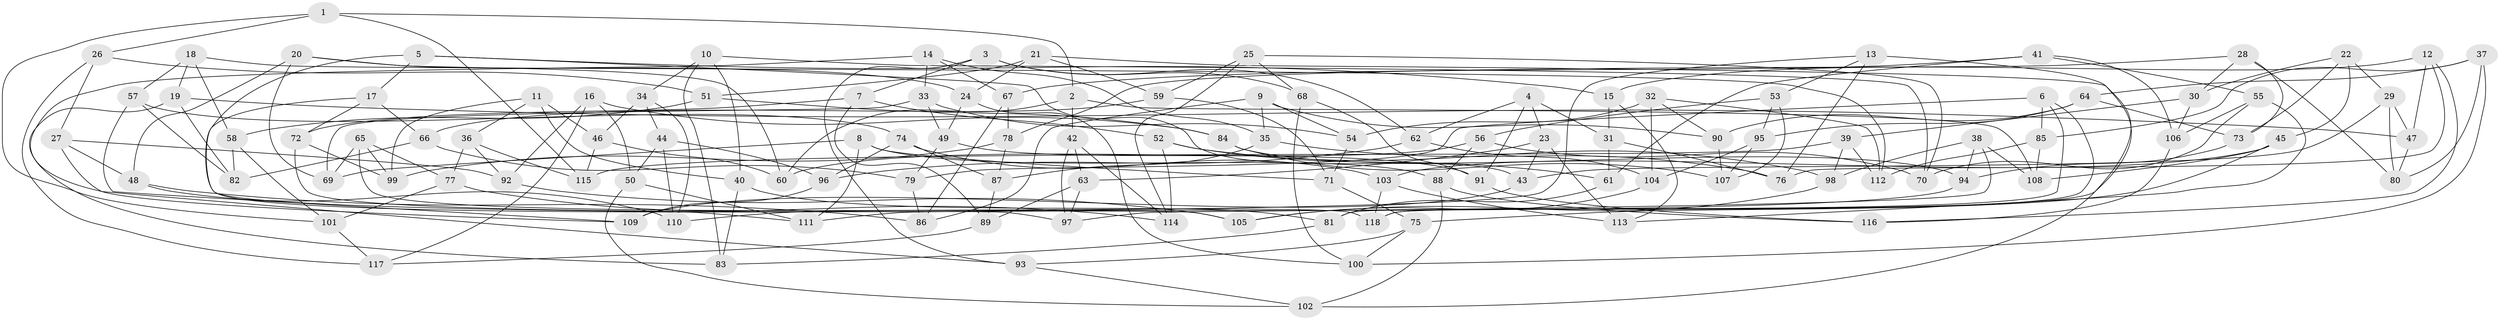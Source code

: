 // Generated by graph-tools (version 1.1) at 2025/50/03/09/25 03:50:52]
// undirected, 118 vertices, 236 edges
graph export_dot {
graph [start="1"]
  node [color=gray90,style=filled];
  1;
  2;
  3;
  4;
  5;
  6;
  7;
  8;
  9;
  10;
  11;
  12;
  13;
  14;
  15;
  16;
  17;
  18;
  19;
  20;
  21;
  22;
  23;
  24;
  25;
  26;
  27;
  28;
  29;
  30;
  31;
  32;
  33;
  34;
  35;
  36;
  37;
  38;
  39;
  40;
  41;
  42;
  43;
  44;
  45;
  46;
  47;
  48;
  49;
  50;
  51;
  52;
  53;
  54;
  55;
  56;
  57;
  58;
  59;
  60;
  61;
  62;
  63;
  64;
  65;
  66;
  67;
  68;
  69;
  70;
  71;
  72;
  73;
  74;
  75;
  76;
  77;
  78;
  79;
  80;
  81;
  82;
  83;
  84;
  85;
  86;
  87;
  88;
  89;
  90;
  91;
  92;
  93;
  94;
  95;
  96;
  97;
  98;
  99;
  100;
  101;
  102;
  103;
  104;
  105;
  106;
  107;
  108;
  109;
  110;
  111;
  112;
  113;
  114;
  115;
  116;
  117;
  118;
  1 -- 115;
  1 -- 101;
  1 -- 26;
  1 -- 2;
  2 -- 108;
  2 -- 42;
  2 -- 60;
  3 -- 62;
  3 -- 7;
  3 -- 93;
  3 -- 68;
  4 -- 23;
  4 -- 91;
  4 -- 62;
  4 -- 31;
  5 -- 43;
  5 -- 15;
  5 -- 97;
  5 -- 17;
  6 -- 118;
  6 -- 79;
  6 -- 85;
  6 -- 81;
  7 -- 52;
  7 -- 72;
  7 -- 89;
  8 -- 69;
  8 -- 111;
  8 -- 71;
  8 -- 88;
  9 -- 86;
  9 -- 35;
  9 -- 54;
  9 -- 90;
  10 -- 83;
  10 -- 34;
  10 -- 40;
  10 -- 70;
  11 -- 36;
  11 -- 46;
  11 -- 40;
  11 -- 99;
  12 -- 76;
  12 -- 116;
  12 -- 47;
  12 -- 15;
  13 -- 53;
  13 -- 118;
  13 -- 111;
  13 -- 76;
  14 -- 35;
  14 -- 109;
  14 -- 33;
  14 -- 67;
  15 -- 31;
  15 -- 113;
  16 -- 117;
  16 -- 50;
  16 -- 84;
  16 -- 92;
  17 -- 111;
  17 -- 66;
  17 -- 72;
  18 -- 19;
  18 -- 58;
  18 -- 112;
  18 -- 57;
  19 -- 82;
  19 -- 83;
  19 -- 47;
  20 -- 69;
  20 -- 48;
  20 -- 60;
  20 -- 24;
  21 -- 59;
  21 -- 51;
  21 -- 102;
  21 -- 24;
  22 -- 45;
  22 -- 29;
  22 -- 30;
  22 -- 73;
  23 -- 113;
  23 -- 43;
  23 -- 63;
  24 -- 49;
  24 -- 100;
  25 -- 68;
  25 -- 59;
  25 -- 114;
  25 -- 70;
  26 -- 27;
  26 -- 117;
  26 -- 51;
  27 -- 93;
  27 -- 48;
  27 -- 92;
  28 -- 80;
  28 -- 30;
  28 -- 78;
  28 -- 73;
  29 -- 43;
  29 -- 47;
  29 -- 80;
  30 -- 39;
  30 -- 106;
  31 -- 76;
  31 -- 61;
  32 -- 112;
  32 -- 104;
  32 -- 90;
  32 -- 54;
  33 -- 54;
  33 -- 69;
  33 -- 49;
  34 -- 46;
  34 -- 110;
  34 -- 44;
  35 -- 76;
  35 -- 87;
  36 -- 115;
  36 -- 92;
  36 -- 77;
  37 -- 80;
  37 -- 100;
  37 -- 64;
  37 -- 85;
  38 -- 108;
  38 -- 98;
  38 -- 97;
  38 -- 94;
  39 -- 115;
  39 -- 112;
  39 -- 98;
  40 -- 83;
  40 -- 81;
  41 -- 106;
  41 -- 67;
  41 -- 55;
  41 -- 61;
  42 -- 97;
  42 -- 63;
  42 -- 114;
  43 -- 109;
  44 -- 50;
  44 -- 96;
  44 -- 110;
  45 -- 108;
  45 -- 103;
  45 -- 75;
  46 -- 115;
  46 -- 60;
  47 -- 80;
  48 -- 86;
  48 -- 110;
  49 -- 79;
  49 -- 91;
  50 -- 102;
  50 -- 111;
  51 -- 58;
  51 -- 84;
  52 -- 114;
  52 -- 98;
  52 -- 61;
  53 -- 107;
  53 -- 95;
  53 -- 56;
  54 -- 71;
  55 -- 70;
  55 -- 106;
  55 -- 113;
  56 -- 70;
  56 -- 88;
  56 -- 60;
  57 -- 74;
  57 -- 109;
  57 -- 82;
  58 -- 101;
  58 -- 82;
  59 -- 71;
  59 -- 66;
  61 -- 81;
  62 -- 96;
  62 -- 104;
  63 -- 89;
  63 -- 97;
  64 -- 95;
  64 -- 90;
  64 -- 73;
  65 -- 99;
  65 -- 69;
  65 -- 77;
  65 -- 118;
  66 -- 79;
  66 -- 82;
  67 -- 78;
  67 -- 86;
  68 -- 100;
  68 -- 91;
  71 -- 75;
  72 -- 99;
  72 -- 105;
  73 -- 94;
  74 -- 87;
  74 -- 96;
  74 -- 103;
  75 -- 100;
  75 -- 93;
  77 -- 101;
  77 -- 114;
  78 -- 99;
  78 -- 87;
  79 -- 86;
  81 -- 83;
  84 -- 94;
  84 -- 107;
  85 -- 108;
  85 -- 112;
  87 -- 89;
  88 -- 116;
  88 -- 102;
  89 -- 117;
  90 -- 107;
  91 -- 116;
  92 -- 105;
  93 -- 102;
  94 -- 110;
  95 -- 107;
  95 -- 104;
  96 -- 109;
  98 -- 105;
  101 -- 117;
  103 -- 113;
  103 -- 118;
  104 -- 105;
  106 -- 116;
}

